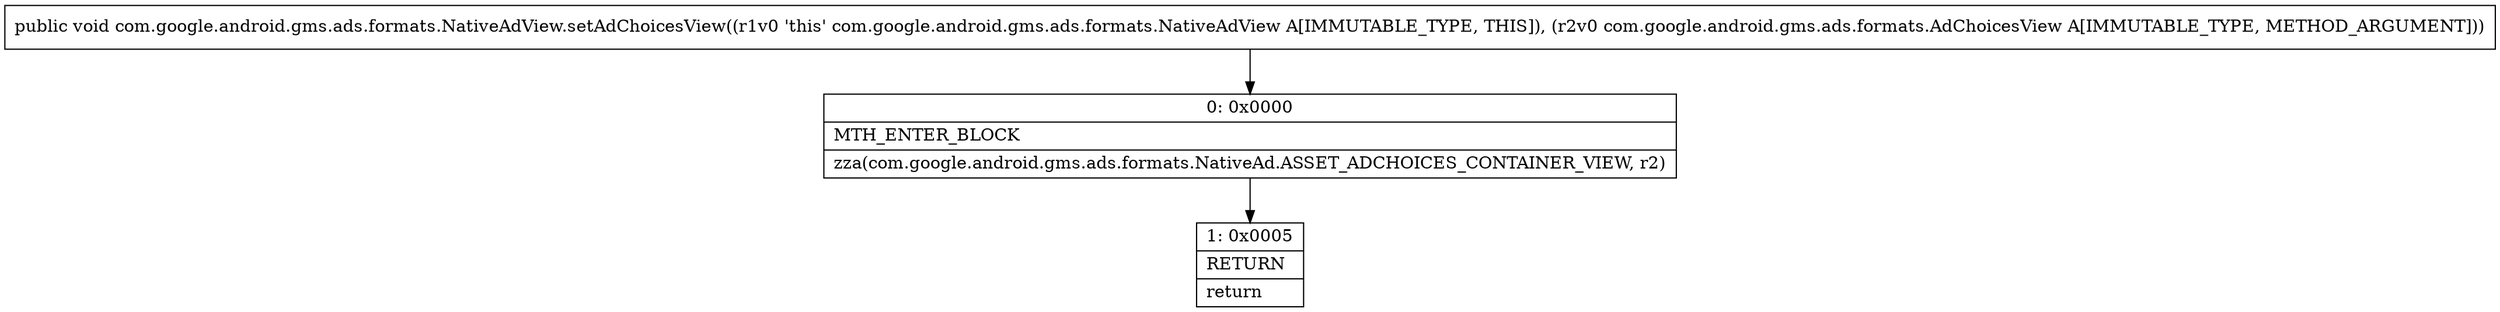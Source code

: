 digraph "CFG forcom.google.android.gms.ads.formats.NativeAdView.setAdChoicesView(Lcom\/google\/android\/gms\/ads\/formats\/AdChoicesView;)V" {
Node_0 [shape=record,label="{0\:\ 0x0000|MTH_ENTER_BLOCK\l|zza(com.google.android.gms.ads.formats.NativeAd.ASSET_ADCHOICES_CONTAINER_VIEW, r2)\l}"];
Node_1 [shape=record,label="{1\:\ 0x0005|RETURN\l|return\l}"];
MethodNode[shape=record,label="{public void com.google.android.gms.ads.formats.NativeAdView.setAdChoicesView((r1v0 'this' com.google.android.gms.ads.formats.NativeAdView A[IMMUTABLE_TYPE, THIS]), (r2v0 com.google.android.gms.ads.formats.AdChoicesView A[IMMUTABLE_TYPE, METHOD_ARGUMENT])) }"];
MethodNode -> Node_0;
Node_0 -> Node_1;
}

